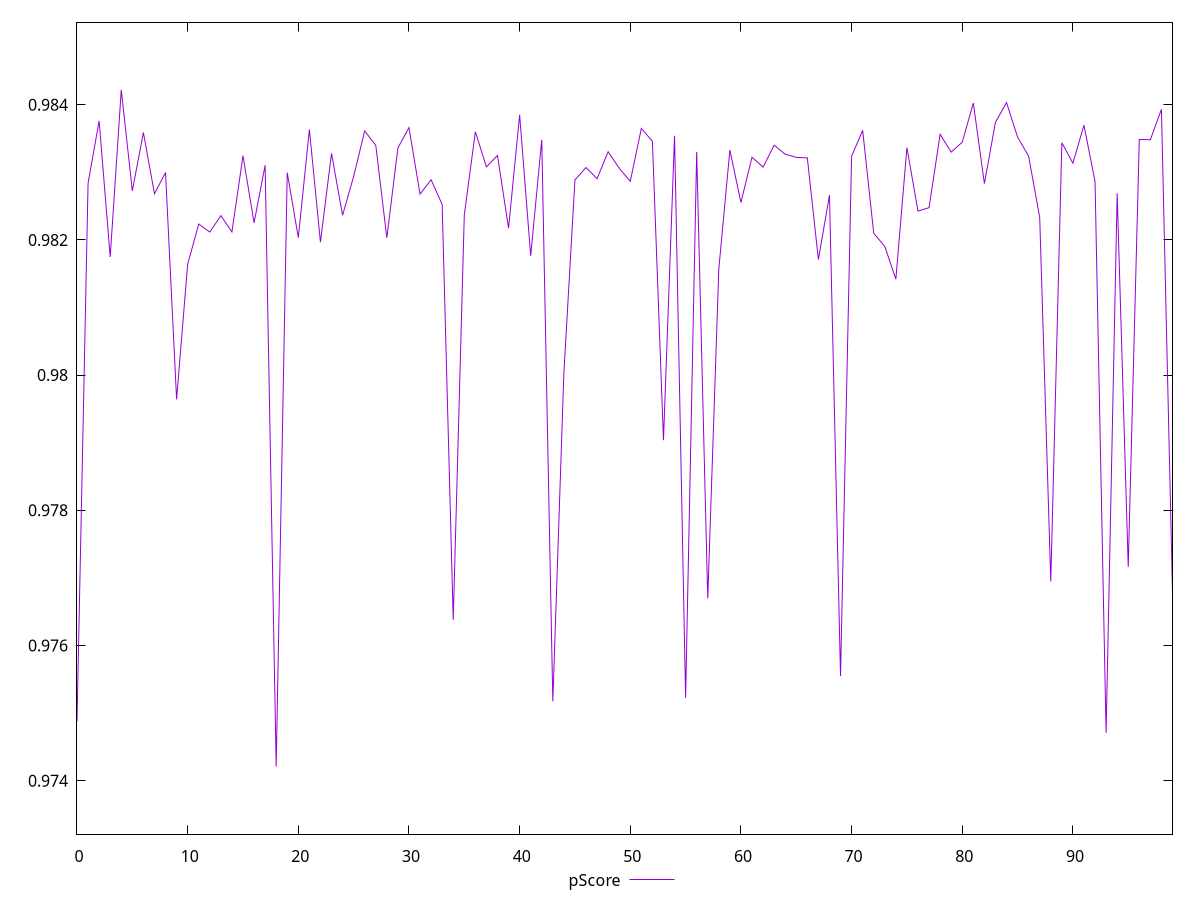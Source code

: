 reset

$pScore <<EOF
0 0.9748754588276738
1 0.9828373121999354
2 0.9837612323149615
3 0.9817475890315663
4 0.984219478277748
5 0.9827257054951151
6 0.9835894179285285
7 0.982682069602199
8 0.9829975735301246
9 0.9796409694480428
10 0.9816392490773842
11 0.9822353059189581
12 0.9821157866111012
13 0.9823592958543419
14 0.982117717152565
15 0.9832464353403693
16 0.9822526278158935
17 0.9831038780562389
18 0.9742090796548524
19 0.9829951886853847
20 0.9820323847320762
21 0.9836326416136048
22 0.9819673440842754
23 0.9832796142528157
24 0.9823648136533377
25 0.982939817339314
26 0.9836117267189314
27 0.9833988290508344
28 0.9820317814749691
29 0.9833612254333333
30 0.9836613692254141
31 0.9826778771363176
32 0.9828900897532771
33 0.9825236722817168
34 0.9763795797591872
35 0.9823691392844007
36 0.9835997100045721
37 0.9830805543603182
38 0.9832490380535217
39 0.9821728830886178
40 0.9838496984743417
41 0.9817662248891034
42 0.9834808609905683
43 0.9751739172059535
44 0.9800336850993246
45 0.9828880937958238
46 0.9830707925510478
47 0.982906235786337
48 0.9833046575164504
49 0.9830603529268309
50 0.982867224957864
51 0.9836490203994583
52 0.983458936907782
53 0.979037663873854
54 0.9835413414550798
55 0.9752264583470839
56 0.9833006112565852
57 0.9766971055464218
58 0.9815682034347764
59 0.983329524194926
60 0.9825528753514863
61 0.9832239981342347
62 0.9830769067056074
63 0.9834016259901008
64 0.9832677814891909
65 0.983221241266422
66 0.9832130900255371
67 0.9817095906709317
68 0.9826616456850703
69 0.9755464919502289
70 0.9832362033824084
71 0.9836204596330174
72 0.982098383168154
73 0.9819038978939818
74 0.9814196401257951
75 0.9833649393326845
76 0.9824266762994921
77 0.9824771069594029
78 0.9835621896561455
79 0.9832984066674759
80 0.9834463149791277
81 0.9840252528831317
82 0.9828330039353051
83 0.9837396893807651
84 0.984032222973547
85 0.983520900004589
86 0.9832378383617942
87 0.9823316483596074
88 0.9769460485542166
89 0.9834376564605207
90 0.9831351132666462
91 0.9836970405620883
92 0.9828633614055664
93 0.9747073633773218
94 0.9826904091191644
95 0.9771637099389188
96 0.9834863726015295
97 0.9834820569287392
98 0.9839326098944163
99 0.9767842207828169
EOF

set key outside below
set xrange [0:99]
set yrange [0.9732090796548524:0.985219478277748]
set trange [0.9732090796548524:0.985219478277748]
set terminal svg size 640, 500 enhanced background rgb 'white'
set output "report_00009_2021-02-08T22-37-41.559Z/first-meaningful-paint/samples/pages+cached+noadtech+nomedia+nocss/pScore/values.svg"

plot $pScore title "pScore" with line

reset
